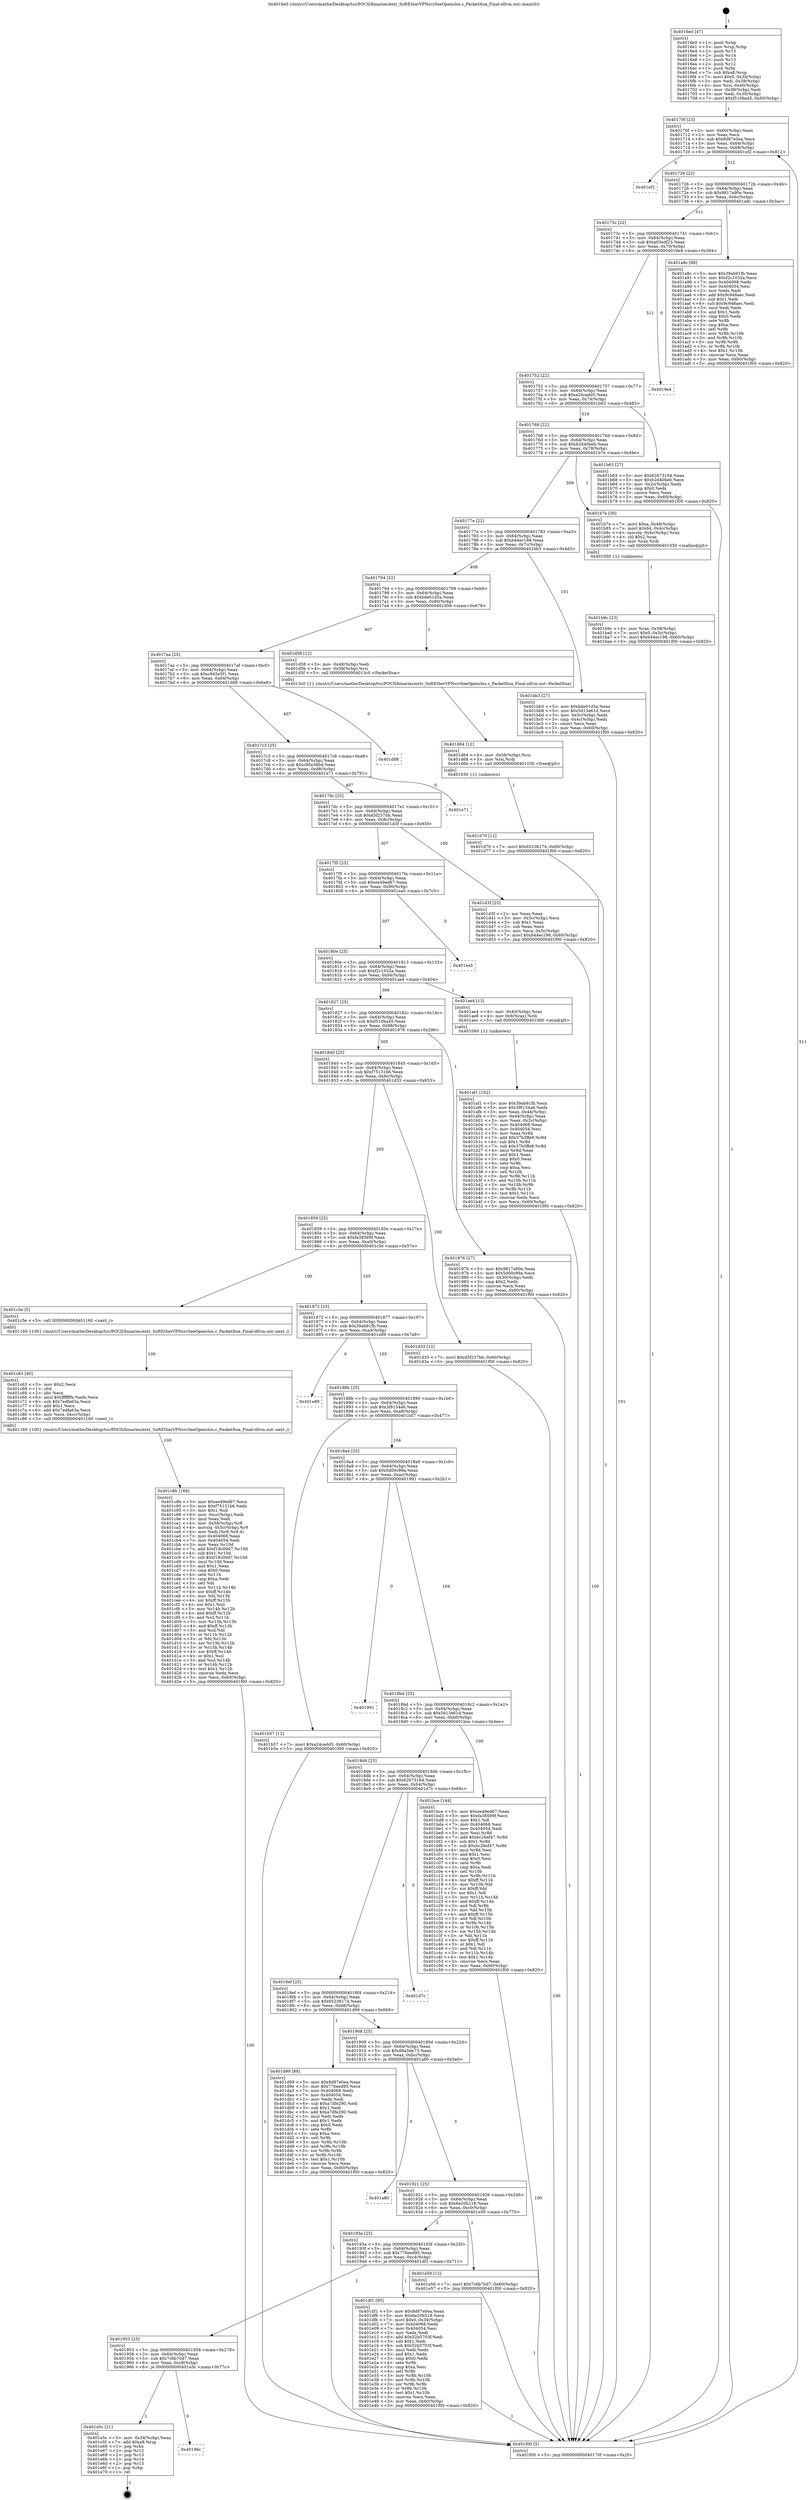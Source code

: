 digraph "0x4016e0" {
  label = "0x4016e0 (/mnt/c/Users/mathe/Desktop/tcc/POCII/binaries/extr_SoftEtherVPNsrcSeeOpenclos.c_PacketItoa_Final-ollvm.out::main(0))"
  labelloc = "t"
  node[shape=record]

  Entry [label="",width=0.3,height=0.3,shape=circle,fillcolor=black,style=filled]
  "0x40170f" [label="{
     0x40170f [23]\l
     | [instrs]\l
     &nbsp;&nbsp;0x40170f \<+3\>: mov -0x60(%rbp),%eax\l
     &nbsp;&nbsp;0x401712 \<+2\>: mov %eax,%ecx\l
     &nbsp;&nbsp;0x401714 \<+6\>: sub $0x8d87e0ea,%ecx\l
     &nbsp;&nbsp;0x40171a \<+3\>: mov %eax,-0x64(%rbp)\l
     &nbsp;&nbsp;0x40171d \<+3\>: mov %ecx,-0x68(%rbp)\l
     &nbsp;&nbsp;0x401720 \<+6\>: je 0000000000401ef2 \<main+0x812\>\l
  }"]
  "0x401ef2" [label="{
     0x401ef2\l
  }", style=dashed]
  "0x401726" [label="{
     0x401726 [22]\l
     | [instrs]\l
     &nbsp;&nbsp;0x401726 \<+5\>: jmp 000000000040172b \<main+0x4b\>\l
     &nbsp;&nbsp;0x40172b \<+3\>: mov -0x64(%rbp),%eax\l
     &nbsp;&nbsp;0x40172e \<+5\>: sub $0x9817a90e,%eax\l
     &nbsp;&nbsp;0x401733 \<+3\>: mov %eax,-0x6c(%rbp)\l
     &nbsp;&nbsp;0x401736 \<+6\>: je 0000000000401a8c \<main+0x3ac\>\l
  }"]
  Exit [label="",width=0.3,height=0.3,shape=circle,fillcolor=black,style=filled,peripheries=2]
  "0x401a8c" [label="{
     0x401a8c [88]\l
     | [instrs]\l
     &nbsp;&nbsp;0x401a8c \<+5\>: mov $0x39ab91fb,%eax\l
     &nbsp;&nbsp;0x401a91 \<+5\>: mov $0xf2c1032a,%ecx\l
     &nbsp;&nbsp;0x401a96 \<+7\>: mov 0x404068,%edx\l
     &nbsp;&nbsp;0x401a9d \<+7\>: mov 0x404054,%esi\l
     &nbsp;&nbsp;0x401aa4 \<+2\>: mov %edx,%edi\l
     &nbsp;&nbsp;0x401aa6 \<+6\>: add $0x9c948aec,%edi\l
     &nbsp;&nbsp;0x401aac \<+3\>: sub $0x1,%edi\l
     &nbsp;&nbsp;0x401aaf \<+6\>: sub $0x9c948aec,%edi\l
     &nbsp;&nbsp;0x401ab5 \<+3\>: imul %edi,%edx\l
     &nbsp;&nbsp;0x401ab8 \<+3\>: and $0x1,%edx\l
     &nbsp;&nbsp;0x401abb \<+3\>: cmp $0x0,%edx\l
     &nbsp;&nbsp;0x401abe \<+4\>: sete %r8b\l
     &nbsp;&nbsp;0x401ac2 \<+3\>: cmp $0xa,%esi\l
     &nbsp;&nbsp;0x401ac5 \<+4\>: setl %r9b\l
     &nbsp;&nbsp;0x401ac9 \<+3\>: mov %r8b,%r10b\l
     &nbsp;&nbsp;0x401acc \<+3\>: and %r9b,%r10b\l
     &nbsp;&nbsp;0x401acf \<+3\>: xor %r9b,%r8b\l
     &nbsp;&nbsp;0x401ad2 \<+3\>: or %r8b,%r10b\l
     &nbsp;&nbsp;0x401ad5 \<+4\>: test $0x1,%r10b\l
     &nbsp;&nbsp;0x401ad9 \<+3\>: cmovne %ecx,%eax\l
     &nbsp;&nbsp;0x401adc \<+3\>: mov %eax,-0x60(%rbp)\l
     &nbsp;&nbsp;0x401adf \<+5\>: jmp 0000000000401f00 \<main+0x820\>\l
  }"]
  "0x40173c" [label="{
     0x40173c [22]\l
     | [instrs]\l
     &nbsp;&nbsp;0x40173c \<+5\>: jmp 0000000000401741 \<main+0x61\>\l
     &nbsp;&nbsp;0x401741 \<+3\>: mov -0x64(%rbp),%eax\l
     &nbsp;&nbsp;0x401744 \<+5\>: sub $0xa03edf23,%eax\l
     &nbsp;&nbsp;0x401749 \<+3\>: mov %eax,-0x70(%rbp)\l
     &nbsp;&nbsp;0x40174c \<+6\>: je 00000000004019e4 \<main+0x304\>\l
  }"]
  "0x40196c" [label="{
     0x40196c\l
  }", style=dashed]
  "0x4019e4" [label="{
     0x4019e4\l
  }", style=dashed]
  "0x401752" [label="{
     0x401752 [22]\l
     | [instrs]\l
     &nbsp;&nbsp;0x401752 \<+5\>: jmp 0000000000401757 \<main+0x77\>\l
     &nbsp;&nbsp;0x401757 \<+3\>: mov -0x64(%rbp),%eax\l
     &nbsp;&nbsp;0x40175a \<+5\>: sub $0xa24cedd5,%eax\l
     &nbsp;&nbsp;0x40175f \<+3\>: mov %eax,-0x74(%rbp)\l
     &nbsp;&nbsp;0x401762 \<+6\>: je 0000000000401b63 \<main+0x483\>\l
  }"]
  "0x401e5c" [label="{
     0x401e5c [21]\l
     | [instrs]\l
     &nbsp;&nbsp;0x401e5c \<+3\>: mov -0x34(%rbp),%eax\l
     &nbsp;&nbsp;0x401e5f \<+7\>: add $0xa8,%rsp\l
     &nbsp;&nbsp;0x401e66 \<+1\>: pop %rbx\l
     &nbsp;&nbsp;0x401e67 \<+2\>: pop %r12\l
     &nbsp;&nbsp;0x401e69 \<+2\>: pop %r13\l
     &nbsp;&nbsp;0x401e6b \<+2\>: pop %r14\l
     &nbsp;&nbsp;0x401e6d \<+2\>: pop %r15\l
     &nbsp;&nbsp;0x401e6f \<+1\>: pop %rbp\l
     &nbsp;&nbsp;0x401e70 \<+1\>: ret\l
  }"]
  "0x401b63" [label="{
     0x401b63 [27]\l
     | [instrs]\l
     &nbsp;&nbsp;0x401b63 \<+5\>: mov $0x62673164,%eax\l
     &nbsp;&nbsp;0x401b68 \<+5\>: mov $0xb2d40beb,%ecx\l
     &nbsp;&nbsp;0x401b6d \<+3\>: mov -0x2c(%rbp),%edx\l
     &nbsp;&nbsp;0x401b70 \<+3\>: cmp $0x0,%edx\l
     &nbsp;&nbsp;0x401b73 \<+3\>: cmove %ecx,%eax\l
     &nbsp;&nbsp;0x401b76 \<+3\>: mov %eax,-0x60(%rbp)\l
     &nbsp;&nbsp;0x401b79 \<+5\>: jmp 0000000000401f00 \<main+0x820\>\l
  }"]
  "0x401768" [label="{
     0x401768 [22]\l
     | [instrs]\l
     &nbsp;&nbsp;0x401768 \<+5\>: jmp 000000000040176d \<main+0x8d\>\l
     &nbsp;&nbsp;0x40176d \<+3\>: mov -0x64(%rbp),%eax\l
     &nbsp;&nbsp;0x401770 \<+5\>: sub $0xb2d40beb,%eax\l
     &nbsp;&nbsp;0x401775 \<+3\>: mov %eax,-0x78(%rbp)\l
     &nbsp;&nbsp;0x401778 \<+6\>: je 0000000000401b7e \<main+0x49e\>\l
  }"]
  "0x401953" [label="{
     0x401953 [25]\l
     | [instrs]\l
     &nbsp;&nbsp;0x401953 \<+5\>: jmp 0000000000401958 \<main+0x278\>\l
     &nbsp;&nbsp;0x401958 \<+3\>: mov -0x64(%rbp),%eax\l
     &nbsp;&nbsp;0x40195b \<+5\>: sub $0x7c6b70d7,%eax\l
     &nbsp;&nbsp;0x401960 \<+6\>: mov %eax,-0xc8(%rbp)\l
     &nbsp;&nbsp;0x401966 \<+6\>: je 0000000000401e5c \<main+0x77c\>\l
  }"]
  "0x401b7e" [label="{
     0x401b7e [30]\l
     | [instrs]\l
     &nbsp;&nbsp;0x401b7e \<+7\>: movl $0xa,-0x48(%rbp)\l
     &nbsp;&nbsp;0x401b85 \<+7\>: movl $0x64,-0x4c(%rbp)\l
     &nbsp;&nbsp;0x401b8c \<+4\>: movslq -0x4c(%rbp),%rax\l
     &nbsp;&nbsp;0x401b90 \<+4\>: shl $0x2,%rax\l
     &nbsp;&nbsp;0x401b94 \<+3\>: mov %rax,%rdi\l
     &nbsp;&nbsp;0x401b97 \<+5\>: call 0000000000401050 \<malloc@plt\>\l
     | [calls]\l
     &nbsp;&nbsp;0x401050 \{1\} (unknown)\l
  }"]
  "0x40177e" [label="{
     0x40177e [22]\l
     | [instrs]\l
     &nbsp;&nbsp;0x40177e \<+5\>: jmp 0000000000401783 \<main+0xa3\>\l
     &nbsp;&nbsp;0x401783 \<+3\>: mov -0x64(%rbp),%eax\l
     &nbsp;&nbsp;0x401786 \<+5\>: sub $0xb44ec198,%eax\l
     &nbsp;&nbsp;0x40178b \<+3\>: mov %eax,-0x7c(%rbp)\l
     &nbsp;&nbsp;0x40178e \<+6\>: je 0000000000401bb3 \<main+0x4d3\>\l
  }"]
  "0x401df1" [label="{
     0x401df1 [95]\l
     | [instrs]\l
     &nbsp;&nbsp;0x401df1 \<+5\>: mov $0x8d87e0ea,%eax\l
     &nbsp;&nbsp;0x401df6 \<+5\>: mov $0x6e20b218,%ecx\l
     &nbsp;&nbsp;0x401dfb \<+7\>: movl $0x0,-0x34(%rbp)\l
     &nbsp;&nbsp;0x401e02 \<+7\>: mov 0x404068,%edx\l
     &nbsp;&nbsp;0x401e09 \<+7\>: mov 0x404054,%esi\l
     &nbsp;&nbsp;0x401e10 \<+2\>: mov %edx,%edi\l
     &nbsp;&nbsp;0x401e12 \<+6\>: add $0x52b5703f,%edi\l
     &nbsp;&nbsp;0x401e18 \<+3\>: sub $0x1,%edi\l
     &nbsp;&nbsp;0x401e1b \<+6\>: sub $0x52b5703f,%edi\l
     &nbsp;&nbsp;0x401e21 \<+3\>: imul %edi,%edx\l
     &nbsp;&nbsp;0x401e24 \<+3\>: and $0x1,%edx\l
     &nbsp;&nbsp;0x401e27 \<+3\>: cmp $0x0,%edx\l
     &nbsp;&nbsp;0x401e2a \<+4\>: sete %r8b\l
     &nbsp;&nbsp;0x401e2e \<+3\>: cmp $0xa,%esi\l
     &nbsp;&nbsp;0x401e31 \<+4\>: setl %r9b\l
     &nbsp;&nbsp;0x401e35 \<+3\>: mov %r8b,%r10b\l
     &nbsp;&nbsp;0x401e38 \<+3\>: and %r9b,%r10b\l
     &nbsp;&nbsp;0x401e3b \<+3\>: xor %r9b,%r8b\l
     &nbsp;&nbsp;0x401e3e \<+3\>: or %r8b,%r10b\l
     &nbsp;&nbsp;0x401e41 \<+4\>: test $0x1,%r10b\l
     &nbsp;&nbsp;0x401e45 \<+3\>: cmovne %ecx,%eax\l
     &nbsp;&nbsp;0x401e48 \<+3\>: mov %eax,-0x60(%rbp)\l
     &nbsp;&nbsp;0x401e4b \<+5\>: jmp 0000000000401f00 \<main+0x820\>\l
  }"]
  "0x401bb3" [label="{
     0x401bb3 [27]\l
     | [instrs]\l
     &nbsp;&nbsp;0x401bb3 \<+5\>: mov $0xbde01d5a,%eax\l
     &nbsp;&nbsp;0x401bb8 \<+5\>: mov $0x5d13e61d,%ecx\l
     &nbsp;&nbsp;0x401bbd \<+3\>: mov -0x5c(%rbp),%edx\l
     &nbsp;&nbsp;0x401bc0 \<+3\>: cmp -0x4c(%rbp),%edx\l
     &nbsp;&nbsp;0x401bc3 \<+3\>: cmovl %ecx,%eax\l
     &nbsp;&nbsp;0x401bc6 \<+3\>: mov %eax,-0x60(%rbp)\l
     &nbsp;&nbsp;0x401bc9 \<+5\>: jmp 0000000000401f00 \<main+0x820\>\l
  }"]
  "0x401794" [label="{
     0x401794 [22]\l
     | [instrs]\l
     &nbsp;&nbsp;0x401794 \<+5\>: jmp 0000000000401799 \<main+0xb9\>\l
     &nbsp;&nbsp;0x401799 \<+3\>: mov -0x64(%rbp),%eax\l
     &nbsp;&nbsp;0x40179c \<+5\>: sub $0xbde01d5a,%eax\l
     &nbsp;&nbsp;0x4017a1 \<+3\>: mov %eax,-0x80(%rbp)\l
     &nbsp;&nbsp;0x4017a4 \<+6\>: je 0000000000401d58 \<main+0x678\>\l
  }"]
  "0x40193a" [label="{
     0x40193a [25]\l
     | [instrs]\l
     &nbsp;&nbsp;0x40193a \<+5\>: jmp 000000000040193f \<main+0x25f\>\l
     &nbsp;&nbsp;0x40193f \<+3\>: mov -0x64(%rbp),%eax\l
     &nbsp;&nbsp;0x401942 \<+5\>: sub $0x776eed95,%eax\l
     &nbsp;&nbsp;0x401947 \<+6\>: mov %eax,-0xc4(%rbp)\l
     &nbsp;&nbsp;0x40194d \<+6\>: je 0000000000401df1 \<main+0x711\>\l
  }"]
  "0x401d58" [label="{
     0x401d58 [12]\l
     | [instrs]\l
     &nbsp;&nbsp;0x401d58 \<+3\>: mov -0x48(%rbp),%edi\l
     &nbsp;&nbsp;0x401d5b \<+4\>: mov -0x58(%rbp),%rsi\l
     &nbsp;&nbsp;0x401d5f \<+5\>: call 00000000004013c0 \<PacketItoa\>\l
     | [calls]\l
     &nbsp;&nbsp;0x4013c0 \{1\} (/mnt/c/Users/mathe/Desktop/tcc/POCII/binaries/extr_SoftEtherVPNsrcSeeOpenclos.c_PacketItoa_Final-ollvm.out::PacketItoa)\l
  }"]
  "0x4017aa" [label="{
     0x4017aa [25]\l
     | [instrs]\l
     &nbsp;&nbsp;0x4017aa \<+5\>: jmp 00000000004017af \<main+0xcf\>\l
     &nbsp;&nbsp;0x4017af \<+3\>: mov -0x64(%rbp),%eax\l
     &nbsp;&nbsp;0x4017b2 \<+5\>: sub $0xc945e5f1,%eax\l
     &nbsp;&nbsp;0x4017b7 \<+6\>: mov %eax,-0x84(%rbp)\l
     &nbsp;&nbsp;0x4017bd \<+6\>: je 0000000000401d88 \<main+0x6a8\>\l
  }"]
  "0x401e50" [label="{
     0x401e50 [12]\l
     | [instrs]\l
     &nbsp;&nbsp;0x401e50 \<+7\>: movl $0x7c6b70d7,-0x60(%rbp)\l
     &nbsp;&nbsp;0x401e57 \<+5\>: jmp 0000000000401f00 \<main+0x820\>\l
  }"]
  "0x401d88" [label="{
     0x401d88\l
  }", style=dashed]
  "0x4017c3" [label="{
     0x4017c3 [25]\l
     | [instrs]\l
     &nbsp;&nbsp;0x4017c3 \<+5\>: jmp 00000000004017c8 \<main+0xe8\>\l
     &nbsp;&nbsp;0x4017c8 \<+3\>: mov -0x64(%rbp),%eax\l
     &nbsp;&nbsp;0x4017cb \<+5\>: sub $0xc95a38b4,%eax\l
     &nbsp;&nbsp;0x4017d0 \<+6\>: mov %eax,-0x88(%rbp)\l
     &nbsp;&nbsp;0x4017d6 \<+6\>: je 0000000000401e71 \<main+0x791\>\l
  }"]
  "0x401921" [label="{
     0x401921 [25]\l
     | [instrs]\l
     &nbsp;&nbsp;0x401921 \<+5\>: jmp 0000000000401926 \<main+0x246\>\l
     &nbsp;&nbsp;0x401926 \<+3\>: mov -0x64(%rbp),%eax\l
     &nbsp;&nbsp;0x401929 \<+5\>: sub $0x6e20b218,%eax\l
     &nbsp;&nbsp;0x40192e \<+6\>: mov %eax,-0xc0(%rbp)\l
     &nbsp;&nbsp;0x401934 \<+6\>: je 0000000000401e50 \<main+0x770\>\l
  }"]
  "0x401e71" [label="{
     0x401e71\l
  }", style=dashed]
  "0x4017dc" [label="{
     0x4017dc [25]\l
     | [instrs]\l
     &nbsp;&nbsp;0x4017dc \<+5\>: jmp 00000000004017e1 \<main+0x101\>\l
     &nbsp;&nbsp;0x4017e1 \<+3\>: mov -0x64(%rbp),%eax\l
     &nbsp;&nbsp;0x4017e4 \<+5\>: sub $0xd5f237bb,%eax\l
     &nbsp;&nbsp;0x4017e9 \<+6\>: mov %eax,-0x8c(%rbp)\l
     &nbsp;&nbsp;0x4017ef \<+6\>: je 0000000000401d3f \<main+0x65f\>\l
  }"]
  "0x401a80" [label="{
     0x401a80\l
  }", style=dashed]
  "0x401d3f" [label="{
     0x401d3f [25]\l
     | [instrs]\l
     &nbsp;&nbsp;0x401d3f \<+2\>: xor %eax,%eax\l
     &nbsp;&nbsp;0x401d41 \<+3\>: mov -0x5c(%rbp),%ecx\l
     &nbsp;&nbsp;0x401d44 \<+3\>: sub $0x1,%eax\l
     &nbsp;&nbsp;0x401d47 \<+2\>: sub %eax,%ecx\l
     &nbsp;&nbsp;0x401d49 \<+3\>: mov %ecx,-0x5c(%rbp)\l
     &nbsp;&nbsp;0x401d4c \<+7\>: movl $0xb44ec198,-0x60(%rbp)\l
     &nbsp;&nbsp;0x401d53 \<+5\>: jmp 0000000000401f00 \<main+0x820\>\l
  }"]
  "0x4017f5" [label="{
     0x4017f5 [25]\l
     | [instrs]\l
     &nbsp;&nbsp;0x4017f5 \<+5\>: jmp 00000000004017fa \<main+0x11a\>\l
     &nbsp;&nbsp;0x4017fa \<+3\>: mov -0x64(%rbp),%eax\l
     &nbsp;&nbsp;0x4017fd \<+5\>: sub $0xee49ed67,%eax\l
     &nbsp;&nbsp;0x401802 \<+6\>: mov %eax,-0x90(%rbp)\l
     &nbsp;&nbsp;0x401808 \<+6\>: je 0000000000401ea5 \<main+0x7c5\>\l
  }"]
  "0x401908" [label="{
     0x401908 [25]\l
     | [instrs]\l
     &nbsp;&nbsp;0x401908 \<+5\>: jmp 000000000040190d \<main+0x22d\>\l
     &nbsp;&nbsp;0x40190d \<+3\>: mov -0x64(%rbp),%eax\l
     &nbsp;&nbsp;0x401910 \<+5\>: sub $0x68a5de73,%eax\l
     &nbsp;&nbsp;0x401915 \<+6\>: mov %eax,-0xbc(%rbp)\l
     &nbsp;&nbsp;0x40191b \<+6\>: je 0000000000401a80 \<main+0x3a0\>\l
  }"]
  "0x401ea5" [label="{
     0x401ea5\l
  }", style=dashed]
  "0x40180e" [label="{
     0x40180e [25]\l
     | [instrs]\l
     &nbsp;&nbsp;0x40180e \<+5\>: jmp 0000000000401813 \<main+0x133\>\l
     &nbsp;&nbsp;0x401813 \<+3\>: mov -0x64(%rbp),%eax\l
     &nbsp;&nbsp;0x401816 \<+5\>: sub $0xf2c1032a,%eax\l
     &nbsp;&nbsp;0x40181b \<+6\>: mov %eax,-0x94(%rbp)\l
     &nbsp;&nbsp;0x401821 \<+6\>: je 0000000000401ae4 \<main+0x404\>\l
  }"]
  "0x401d99" [label="{
     0x401d99 [88]\l
     | [instrs]\l
     &nbsp;&nbsp;0x401d99 \<+5\>: mov $0x8d87e0ea,%eax\l
     &nbsp;&nbsp;0x401d9e \<+5\>: mov $0x776eed95,%ecx\l
     &nbsp;&nbsp;0x401da3 \<+7\>: mov 0x404068,%edx\l
     &nbsp;&nbsp;0x401daa \<+7\>: mov 0x404054,%esi\l
     &nbsp;&nbsp;0x401db1 \<+2\>: mov %edx,%edi\l
     &nbsp;&nbsp;0x401db3 \<+6\>: sub $0xa7dfe290,%edi\l
     &nbsp;&nbsp;0x401db9 \<+3\>: sub $0x1,%edi\l
     &nbsp;&nbsp;0x401dbc \<+6\>: add $0xa7dfe290,%edi\l
     &nbsp;&nbsp;0x401dc2 \<+3\>: imul %edi,%edx\l
     &nbsp;&nbsp;0x401dc5 \<+3\>: and $0x1,%edx\l
     &nbsp;&nbsp;0x401dc8 \<+3\>: cmp $0x0,%edx\l
     &nbsp;&nbsp;0x401dcb \<+4\>: sete %r8b\l
     &nbsp;&nbsp;0x401dcf \<+3\>: cmp $0xa,%esi\l
     &nbsp;&nbsp;0x401dd2 \<+4\>: setl %r9b\l
     &nbsp;&nbsp;0x401dd6 \<+3\>: mov %r8b,%r10b\l
     &nbsp;&nbsp;0x401dd9 \<+3\>: and %r9b,%r10b\l
     &nbsp;&nbsp;0x401ddc \<+3\>: xor %r9b,%r8b\l
     &nbsp;&nbsp;0x401ddf \<+3\>: or %r8b,%r10b\l
     &nbsp;&nbsp;0x401de2 \<+4\>: test $0x1,%r10b\l
     &nbsp;&nbsp;0x401de6 \<+3\>: cmovne %ecx,%eax\l
     &nbsp;&nbsp;0x401de9 \<+3\>: mov %eax,-0x60(%rbp)\l
     &nbsp;&nbsp;0x401dec \<+5\>: jmp 0000000000401f00 \<main+0x820\>\l
  }"]
  "0x401ae4" [label="{
     0x401ae4 [13]\l
     | [instrs]\l
     &nbsp;&nbsp;0x401ae4 \<+4\>: mov -0x40(%rbp),%rax\l
     &nbsp;&nbsp;0x401ae8 \<+4\>: mov 0x8(%rax),%rdi\l
     &nbsp;&nbsp;0x401aec \<+5\>: call 0000000000401060 \<atoi@plt\>\l
     | [calls]\l
     &nbsp;&nbsp;0x401060 \{1\} (unknown)\l
  }"]
  "0x401827" [label="{
     0x401827 [25]\l
     | [instrs]\l
     &nbsp;&nbsp;0x401827 \<+5\>: jmp 000000000040182c \<main+0x14c\>\l
     &nbsp;&nbsp;0x40182c \<+3\>: mov -0x64(%rbp),%eax\l
     &nbsp;&nbsp;0x40182f \<+5\>: sub $0xf510ba45,%eax\l
     &nbsp;&nbsp;0x401834 \<+6\>: mov %eax,-0x98(%rbp)\l
     &nbsp;&nbsp;0x40183a \<+6\>: je 0000000000401976 \<main+0x296\>\l
  }"]
  "0x4018ef" [label="{
     0x4018ef [25]\l
     | [instrs]\l
     &nbsp;&nbsp;0x4018ef \<+5\>: jmp 00000000004018f4 \<main+0x214\>\l
     &nbsp;&nbsp;0x4018f4 \<+3\>: mov -0x64(%rbp),%eax\l
     &nbsp;&nbsp;0x4018f7 \<+5\>: sub $0x65236174,%eax\l
     &nbsp;&nbsp;0x4018fc \<+6\>: mov %eax,-0xb8(%rbp)\l
     &nbsp;&nbsp;0x401902 \<+6\>: je 0000000000401d99 \<main+0x6b9\>\l
  }"]
  "0x401976" [label="{
     0x401976 [27]\l
     | [instrs]\l
     &nbsp;&nbsp;0x401976 \<+5\>: mov $0x9817a90e,%eax\l
     &nbsp;&nbsp;0x40197b \<+5\>: mov $0x5d00c99a,%ecx\l
     &nbsp;&nbsp;0x401980 \<+3\>: mov -0x30(%rbp),%edx\l
     &nbsp;&nbsp;0x401983 \<+3\>: cmp $0x2,%edx\l
     &nbsp;&nbsp;0x401986 \<+3\>: cmovne %ecx,%eax\l
     &nbsp;&nbsp;0x401989 \<+3\>: mov %eax,-0x60(%rbp)\l
     &nbsp;&nbsp;0x40198c \<+5\>: jmp 0000000000401f00 \<main+0x820\>\l
  }"]
  "0x401840" [label="{
     0x401840 [25]\l
     | [instrs]\l
     &nbsp;&nbsp;0x401840 \<+5\>: jmp 0000000000401845 \<main+0x165\>\l
     &nbsp;&nbsp;0x401845 \<+3\>: mov -0x64(%rbp),%eax\l
     &nbsp;&nbsp;0x401848 \<+5\>: sub $0xf75131b6,%eax\l
     &nbsp;&nbsp;0x40184d \<+6\>: mov %eax,-0x9c(%rbp)\l
     &nbsp;&nbsp;0x401853 \<+6\>: je 0000000000401d33 \<main+0x653\>\l
  }"]
  "0x401f00" [label="{
     0x401f00 [5]\l
     | [instrs]\l
     &nbsp;&nbsp;0x401f00 \<+5\>: jmp 000000000040170f \<main+0x2f\>\l
  }"]
  "0x4016e0" [label="{
     0x4016e0 [47]\l
     | [instrs]\l
     &nbsp;&nbsp;0x4016e0 \<+1\>: push %rbp\l
     &nbsp;&nbsp;0x4016e1 \<+3\>: mov %rsp,%rbp\l
     &nbsp;&nbsp;0x4016e4 \<+2\>: push %r15\l
     &nbsp;&nbsp;0x4016e6 \<+2\>: push %r14\l
     &nbsp;&nbsp;0x4016e8 \<+2\>: push %r13\l
     &nbsp;&nbsp;0x4016ea \<+2\>: push %r12\l
     &nbsp;&nbsp;0x4016ec \<+1\>: push %rbx\l
     &nbsp;&nbsp;0x4016ed \<+7\>: sub $0xa8,%rsp\l
     &nbsp;&nbsp;0x4016f4 \<+7\>: movl $0x0,-0x34(%rbp)\l
     &nbsp;&nbsp;0x4016fb \<+3\>: mov %edi,-0x38(%rbp)\l
     &nbsp;&nbsp;0x4016fe \<+4\>: mov %rsi,-0x40(%rbp)\l
     &nbsp;&nbsp;0x401702 \<+3\>: mov -0x38(%rbp),%edi\l
     &nbsp;&nbsp;0x401705 \<+3\>: mov %edi,-0x30(%rbp)\l
     &nbsp;&nbsp;0x401708 \<+7\>: movl $0xf510ba45,-0x60(%rbp)\l
  }"]
  "0x401af1" [label="{
     0x401af1 [102]\l
     | [instrs]\l
     &nbsp;&nbsp;0x401af1 \<+5\>: mov $0x39ab91fb,%ecx\l
     &nbsp;&nbsp;0x401af6 \<+5\>: mov $0x3f8154a6,%edx\l
     &nbsp;&nbsp;0x401afb \<+3\>: mov %eax,-0x44(%rbp)\l
     &nbsp;&nbsp;0x401afe \<+3\>: mov -0x44(%rbp),%eax\l
     &nbsp;&nbsp;0x401b01 \<+3\>: mov %eax,-0x2c(%rbp)\l
     &nbsp;&nbsp;0x401b04 \<+7\>: mov 0x404068,%eax\l
     &nbsp;&nbsp;0x401b0b \<+7\>: mov 0x404054,%esi\l
     &nbsp;&nbsp;0x401b12 \<+3\>: mov %eax,%r8d\l
     &nbsp;&nbsp;0x401b15 \<+7\>: add $0x37b3ffe8,%r8d\l
     &nbsp;&nbsp;0x401b1c \<+4\>: sub $0x1,%r8d\l
     &nbsp;&nbsp;0x401b20 \<+7\>: sub $0x37b3ffe8,%r8d\l
     &nbsp;&nbsp;0x401b27 \<+4\>: imul %r8d,%eax\l
     &nbsp;&nbsp;0x401b2b \<+3\>: and $0x1,%eax\l
     &nbsp;&nbsp;0x401b2e \<+3\>: cmp $0x0,%eax\l
     &nbsp;&nbsp;0x401b31 \<+4\>: sete %r9b\l
     &nbsp;&nbsp;0x401b35 \<+3\>: cmp $0xa,%esi\l
     &nbsp;&nbsp;0x401b38 \<+4\>: setl %r10b\l
     &nbsp;&nbsp;0x401b3c \<+3\>: mov %r9b,%r11b\l
     &nbsp;&nbsp;0x401b3f \<+3\>: and %r10b,%r11b\l
     &nbsp;&nbsp;0x401b42 \<+3\>: xor %r10b,%r9b\l
     &nbsp;&nbsp;0x401b45 \<+3\>: or %r9b,%r11b\l
     &nbsp;&nbsp;0x401b48 \<+4\>: test $0x1,%r11b\l
     &nbsp;&nbsp;0x401b4c \<+3\>: cmovne %edx,%ecx\l
     &nbsp;&nbsp;0x401b4f \<+3\>: mov %ecx,-0x60(%rbp)\l
     &nbsp;&nbsp;0x401b52 \<+5\>: jmp 0000000000401f00 \<main+0x820\>\l
  }"]
  "0x401d7c" [label="{
     0x401d7c\l
  }", style=dashed]
  "0x401d33" [label="{
     0x401d33 [12]\l
     | [instrs]\l
     &nbsp;&nbsp;0x401d33 \<+7\>: movl $0xd5f237bb,-0x60(%rbp)\l
     &nbsp;&nbsp;0x401d3a \<+5\>: jmp 0000000000401f00 \<main+0x820\>\l
  }"]
  "0x401859" [label="{
     0x401859 [25]\l
     | [instrs]\l
     &nbsp;&nbsp;0x401859 \<+5\>: jmp 000000000040185e \<main+0x17e\>\l
     &nbsp;&nbsp;0x40185e \<+3\>: mov -0x64(%rbp),%eax\l
     &nbsp;&nbsp;0x401861 \<+5\>: sub $0xfa38589f,%eax\l
     &nbsp;&nbsp;0x401866 \<+6\>: mov %eax,-0xa0(%rbp)\l
     &nbsp;&nbsp;0x40186c \<+6\>: je 0000000000401c5e \<main+0x57e\>\l
  }"]
  "0x401d70" [label="{
     0x401d70 [12]\l
     | [instrs]\l
     &nbsp;&nbsp;0x401d70 \<+7\>: movl $0x65236174,-0x60(%rbp)\l
     &nbsp;&nbsp;0x401d77 \<+5\>: jmp 0000000000401f00 \<main+0x820\>\l
  }"]
  "0x401c5e" [label="{
     0x401c5e [5]\l
     | [instrs]\l
     &nbsp;&nbsp;0x401c5e \<+5\>: call 0000000000401160 \<next_i\>\l
     | [calls]\l
     &nbsp;&nbsp;0x401160 \{100\} (/mnt/c/Users/mathe/Desktop/tcc/POCII/binaries/extr_SoftEtherVPNsrcSeeOpenclos.c_PacketItoa_Final-ollvm.out::next_i)\l
  }"]
  "0x401872" [label="{
     0x401872 [25]\l
     | [instrs]\l
     &nbsp;&nbsp;0x401872 \<+5\>: jmp 0000000000401877 \<main+0x197\>\l
     &nbsp;&nbsp;0x401877 \<+3\>: mov -0x64(%rbp),%eax\l
     &nbsp;&nbsp;0x40187a \<+5\>: sub $0x39ab91fb,%eax\l
     &nbsp;&nbsp;0x40187f \<+6\>: mov %eax,-0xa4(%rbp)\l
     &nbsp;&nbsp;0x401885 \<+6\>: je 0000000000401e89 \<main+0x7a9\>\l
  }"]
  "0x401d64" [label="{
     0x401d64 [12]\l
     | [instrs]\l
     &nbsp;&nbsp;0x401d64 \<+4\>: mov -0x58(%rbp),%rsi\l
     &nbsp;&nbsp;0x401d68 \<+3\>: mov %rsi,%rdi\l
     &nbsp;&nbsp;0x401d6b \<+5\>: call 0000000000401030 \<free@plt\>\l
     | [calls]\l
     &nbsp;&nbsp;0x401030 \{1\} (unknown)\l
  }"]
  "0x401e89" [label="{
     0x401e89\l
  }", style=dashed]
  "0x40188b" [label="{
     0x40188b [25]\l
     | [instrs]\l
     &nbsp;&nbsp;0x40188b \<+5\>: jmp 0000000000401890 \<main+0x1b0\>\l
     &nbsp;&nbsp;0x401890 \<+3\>: mov -0x64(%rbp),%eax\l
     &nbsp;&nbsp;0x401893 \<+5\>: sub $0x3f8154a6,%eax\l
     &nbsp;&nbsp;0x401898 \<+6\>: mov %eax,-0xa8(%rbp)\l
     &nbsp;&nbsp;0x40189e \<+6\>: je 0000000000401b57 \<main+0x477\>\l
  }"]
  "0x401c8b" [label="{
     0x401c8b [168]\l
     | [instrs]\l
     &nbsp;&nbsp;0x401c8b \<+5\>: mov $0xee49ed67,%ecx\l
     &nbsp;&nbsp;0x401c90 \<+5\>: mov $0xf75131b6,%edx\l
     &nbsp;&nbsp;0x401c95 \<+3\>: mov $0x1,%sil\l
     &nbsp;&nbsp;0x401c98 \<+6\>: mov -0xcc(%rbp),%edi\l
     &nbsp;&nbsp;0x401c9e \<+3\>: imul %eax,%edi\l
     &nbsp;&nbsp;0x401ca1 \<+4\>: mov -0x58(%rbp),%r8\l
     &nbsp;&nbsp;0x401ca5 \<+4\>: movslq -0x5c(%rbp),%r9\l
     &nbsp;&nbsp;0x401ca9 \<+4\>: mov %edi,(%r8,%r9,4)\l
     &nbsp;&nbsp;0x401cad \<+7\>: mov 0x404068,%eax\l
     &nbsp;&nbsp;0x401cb4 \<+7\>: mov 0x404054,%edi\l
     &nbsp;&nbsp;0x401cbb \<+3\>: mov %eax,%r10d\l
     &nbsp;&nbsp;0x401cbe \<+7\>: add $0xf18c00d7,%r10d\l
     &nbsp;&nbsp;0x401cc5 \<+4\>: sub $0x1,%r10d\l
     &nbsp;&nbsp;0x401cc9 \<+7\>: sub $0xf18c00d7,%r10d\l
     &nbsp;&nbsp;0x401cd0 \<+4\>: imul %r10d,%eax\l
     &nbsp;&nbsp;0x401cd4 \<+3\>: and $0x1,%eax\l
     &nbsp;&nbsp;0x401cd7 \<+3\>: cmp $0x0,%eax\l
     &nbsp;&nbsp;0x401cda \<+4\>: sete %r11b\l
     &nbsp;&nbsp;0x401cde \<+3\>: cmp $0xa,%edi\l
     &nbsp;&nbsp;0x401ce1 \<+3\>: setl %bl\l
     &nbsp;&nbsp;0x401ce4 \<+3\>: mov %r11b,%r14b\l
     &nbsp;&nbsp;0x401ce7 \<+4\>: xor $0xff,%r14b\l
     &nbsp;&nbsp;0x401ceb \<+3\>: mov %bl,%r15b\l
     &nbsp;&nbsp;0x401cee \<+4\>: xor $0xff,%r15b\l
     &nbsp;&nbsp;0x401cf2 \<+4\>: xor $0x1,%sil\l
     &nbsp;&nbsp;0x401cf6 \<+3\>: mov %r14b,%r12b\l
     &nbsp;&nbsp;0x401cf9 \<+4\>: and $0xff,%r12b\l
     &nbsp;&nbsp;0x401cfd \<+3\>: and %sil,%r11b\l
     &nbsp;&nbsp;0x401d00 \<+3\>: mov %r15b,%r13b\l
     &nbsp;&nbsp;0x401d03 \<+4\>: and $0xff,%r13b\l
     &nbsp;&nbsp;0x401d07 \<+3\>: and %sil,%bl\l
     &nbsp;&nbsp;0x401d0a \<+3\>: or %r11b,%r12b\l
     &nbsp;&nbsp;0x401d0d \<+3\>: or %bl,%r13b\l
     &nbsp;&nbsp;0x401d10 \<+3\>: xor %r13b,%r12b\l
     &nbsp;&nbsp;0x401d13 \<+3\>: or %r15b,%r14b\l
     &nbsp;&nbsp;0x401d16 \<+4\>: xor $0xff,%r14b\l
     &nbsp;&nbsp;0x401d1a \<+4\>: or $0x1,%sil\l
     &nbsp;&nbsp;0x401d1e \<+3\>: and %sil,%r14b\l
     &nbsp;&nbsp;0x401d21 \<+3\>: or %r14b,%r12b\l
     &nbsp;&nbsp;0x401d24 \<+4\>: test $0x1,%r12b\l
     &nbsp;&nbsp;0x401d28 \<+3\>: cmovne %edx,%ecx\l
     &nbsp;&nbsp;0x401d2b \<+3\>: mov %ecx,-0x60(%rbp)\l
     &nbsp;&nbsp;0x401d2e \<+5\>: jmp 0000000000401f00 \<main+0x820\>\l
  }"]
  "0x401b57" [label="{
     0x401b57 [12]\l
     | [instrs]\l
     &nbsp;&nbsp;0x401b57 \<+7\>: movl $0xa24cedd5,-0x60(%rbp)\l
     &nbsp;&nbsp;0x401b5e \<+5\>: jmp 0000000000401f00 \<main+0x820\>\l
  }"]
  "0x4018a4" [label="{
     0x4018a4 [25]\l
     | [instrs]\l
     &nbsp;&nbsp;0x4018a4 \<+5\>: jmp 00000000004018a9 \<main+0x1c9\>\l
     &nbsp;&nbsp;0x4018a9 \<+3\>: mov -0x64(%rbp),%eax\l
     &nbsp;&nbsp;0x4018ac \<+5\>: sub $0x5d00c99a,%eax\l
     &nbsp;&nbsp;0x4018b1 \<+6\>: mov %eax,-0xac(%rbp)\l
     &nbsp;&nbsp;0x4018b7 \<+6\>: je 0000000000401991 \<main+0x2b1\>\l
  }"]
  "0x401b9c" [label="{
     0x401b9c [23]\l
     | [instrs]\l
     &nbsp;&nbsp;0x401b9c \<+4\>: mov %rax,-0x58(%rbp)\l
     &nbsp;&nbsp;0x401ba0 \<+7\>: movl $0x0,-0x5c(%rbp)\l
     &nbsp;&nbsp;0x401ba7 \<+7\>: movl $0xb44ec198,-0x60(%rbp)\l
     &nbsp;&nbsp;0x401bae \<+5\>: jmp 0000000000401f00 \<main+0x820\>\l
  }"]
  "0x401c63" [label="{
     0x401c63 [40]\l
     | [instrs]\l
     &nbsp;&nbsp;0x401c63 \<+5\>: mov $0x2,%ecx\l
     &nbsp;&nbsp;0x401c68 \<+1\>: cltd\l
     &nbsp;&nbsp;0x401c69 \<+2\>: idiv %ecx\l
     &nbsp;&nbsp;0x401c6b \<+6\>: imul $0xfffffffe,%edx,%ecx\l
     &nbsp;&nbsp;0x401c71 \<+6\>: sub $0x7edfa63a,%ecx\l
     &nbsp;&nbsp;0x401c77 \<+3\>: add $0x1,%ecx\l
     &nbsp;&nbsp;0x401c7a \<+6\>: add $0x7edfa63a,%ecx\l
     &nbsp;&nbsp;0x401c80 \<+6\>: mov %ecx,-0xcc(%rbp)\l
     &nbsp;&nbsp;0x401c86 \<+5\>: call 0000000000401160 \<next_i\>\l
     | [calls]\l
     &nbsp;&nbsp;0x401160 \{100\} (/mnt/c/Users/mathe/Desktop/tcc/POCII/binaries/extr_SoftEtherVPNsrcSeeOpenclos.c_PacketItoa_Final-ollvm.out::next_i)\l
  }"]
  "0x401991" [label="{
     0x401991\l
  }", style=dashed]
  "0x4018bd" [label="{
     0x4018bd [25]\l
     | [instrs]\l
     &nbsp;&nbsp;0x4018bd \<+5\>: jmp 00000000004018c2 \<main+0x1e2\>\l
     &nbsp;&nbsp;0x4018c2 \<+3\>: mov -0x64(%rbp),%eax\l
     &nbsp;&nbsp;0x4018c5 \<+5\>: sub $0x5d13e61d,%eax\l
     &nbsp;&nbsp;0x4018ca \<+6\>: mov %eax,-0xb0(%rbp)\l
     &nbsp;&nbsp;0x4018d0 \<+6\>: je 0000000000401bce \<main+0x4ee\>\l
  }"]
  "0x4018d6" [label="{
     0x4018d6 [25]\l
     | [instrs]\l
     &nbsp;&nbsp;0x4018d6 \<+5\>: jmp 00000000004018db \<main+0x1fb\>\l
     &nbsp;&nbsp;0x4018db \<+3\>: mov -0x64(%rbp),%eax\l
     &nbsp;&nbsp;0x4018de \<+5\>: sub $0x62673164,%eax\l
     &nbsp;&nbsp;0x4018e3 \<+6\>: mov %eax,-0xb4(%rbp)\l
     &nbsp;&nbsp;0x4018e9 \<+6\>: je 0000000000401d7c \<main+0x69c\>\l
  }"]
  "0x401bce" [label="{
     0x401bce [144]\l
     | [instrs]\l
     &nbsp;&nbsp;0x401bce \<+5\>: mov $0xee49ed67,%eax\l
     &nbsp;&nbsp;0x401bd3 \<+5\>: mov $0xfa38589f,%ecx\l
     &nbsp;&nbsp;0x401bd8 \<+2\>: mov $0x1,%dl\l
     &nbsp;&nbsp;0x401bda \<+7\>: mov 0x404068,%esi\l
     &nbsp;&nbsp;0x401be1 \<+7\>: mov 0x404054,%edi\l
     &nbsp;&nbsp;0x401be8 \<+3\>: mov %esi,%r8d\l
     &nbsp;&nbsp;0x401beb \<+7\>: add $0xbc26ef47,%r8d\l
     &nbsp;&nbsp;0x401bf2 \<+4\>: sub $0x1,%r8d\l
     &nbsp;&nbsp;0x401bf6 \<+7\>: sub $0xbc26ef47,%r8d\l
     &nbsp;&nbsp;0x401bfd \<+4\>: imul %r8d,%esi\l
     &nbsp;&nbsp;0x401c01 \<+3\>: and $0x1,%esi\l
     &nbsp;&nbsp;0x401c04 \<+3\>: cmp $0x0,%esi\l
     &nbsp;&nbsp;0x401c07 \<+4\>: sete %r9b\l
     &nbsp;&nbsp;0x401c0b \<+3\>: cmp $0xa,%edi\l
     &nbsp;&nbsp;0x401c0e \<+4\>: setl %r10b\l
     &nbsp;&nbsp;0x401c12 \<+3\>: mov %r9b,%r11b\l
     &nbsp;&nbsp;0x401c15 \<+4\>: xor $0xff,%r11b\l
     &nbsp;&nbsp;0x401c19 \<+3\>: mov %r10b,%bl\l
     &nbsp;&nbsp;0x401c1c \<+3\>: xor $0xff,%bl\l
     &nbsp;&nbsp;0x401c1f \<+3\>: xor $0x1,%dl\l
     &nbsp;&nbsp;0x401c22 \<+3\>: mov %r11b,%r14b\l
     &nbsp;&nbsp;0x401c25 \<+4\>: and $0xff,%r14b\l
     &nbsp;&nbsp;0x401c29 \<+3\>: and %dl,%r9b\l
     &nbsp;&nbsp;0x401c2c \<+3\>: mov %bl,%r15b\l
     &nbsp;&nbsp;0x401c2f \<+4\>: and $0xff,%r15b\l
     &nbsp;&nbsp;0x401c33 \<+3\>: and %dl,%r10b\l
     &nbsp;&nbsp;0x401c36 \<+3\>: or %r9b,%r14b\l
     &nbsp;&nbsp;0x401c39 \<+3\>: or %r10b,%r15b\l
     &nbsp;&nbsp;0x401c3c \<+3\>: xor %r15b,%r14b\l
     &nbsp;&nbsp;0x401c3f \<+3\>: or %bl,%r11b\l
     &nbsp;&nbsp;0x401c42 \<+4\>: xor $0xff,%r11b\l
     &nbsp;&nbsp;0x401c46 \<+3\>: or $0x1,%dl\l
     &nbsp;&nbsp;0x401c49 \<+3\>: and %dl,%r11b\l
     &nbsp;&nbsp;0x401c4c \<+3\>: or %r11b,%r14b\l
     &nbsp;&nbsp;0x401c4f \<+4\>: test $0x1,%r14b\l
     &nbsp;&nbsp;0x401c53 \<+3\>: cmovne %ecx,%eax\l
     &nbsp;&nbsp;0x401c56 \<+3\>: mov %eax,-0x60(%rbp)\l
     &nbsp;&nbsp;0x401c59 \<+5\>: jmp 0000000000401f00 \<main+0x820\>\l
  }"]
  Entry -> "0x4016e0" [label=" 1"]
  "0x40170f" -> "0x401ef2" [label=" 0"]
  "0x40170f" -> "0x401726" [label=" 512"]
  "0x401e5c" -> Exit [label=" 1"]
  "0x401726" -> "0x401a8c" [label=" 1"]
  "0x401726" -> "0x40173c" [label=" 511"]
  "0x401953" -> "0x40196c" [label=" 0"]
  "0x40173c" -> "0x4019e4" [label=" 0"]
  "0x40173c" -> "0x401752" [label=" 511"]
  "0x401953" -> "0x401e5c" [label=" 1"]
  "0x401752" -> "0x401b63" [label=" 1"]
  "0x401752" -> "0x401768" [label=" 510"]
  "0x401e50" -> "0x401f00" [label=" 1"]
  "0x401768" -> "0x401b7e" [label=" 1"]
  "0x401768" -> "0x40177e" [label=" 509"]
  "0x401df1" -> "0x401f00" [label=" 1"]
  "0x40177e" -> "0x401bb3" [label=" 101"]
  "0x40177e" -> "0x401794" [label=" 408"]
  "0x40193a" -> "0x401953" [label=" 1"]
  "0x401794" -> "0x401d58" [label=" 1"]
  "0x401794" -> "0x4017aa" [label=" 407"]
  "0x40193a" -> "0x401df1" [label=" 1"]
  "0x4017aa" -> "0x401d88" [label=" 0"]
  "0x4017aa" -> "0x4017c3" [label=" 407"]
  "0x401921" -> "0x40193a" [label=" 2"]
  "0x4017c3" -> "0x401e71" [label=" 0"]
  "0x4017c3" -> "0x4017dc" [label=" 407"]
  "0x401921" -> "0x401e50" [label=" 1"]
  "0x4017dc" -> "0x401d3f" [label=" 100"]
  "0x4017dc" -> "0x4017f5" [label=" 307"]
  "0x401908" -> "0x401921" [label=" 3"]
  "0x4017f5" -> "0x401ea5" [label=" 0"]
  "0x4017f5" -> "0x40180e" [label=" 307"]
  "0x401908" -> "0x401a80" [label=" 0"]
  "0x40180e" -> "0x401ae4" [label=" 1"]
  "0x40180e" -> "0x401827" [label=" 306"]
  "0x401d99" -> "0x401f00" [label=" 1"]
  "0x401827" -> "0x401976" [label=" 1"]
  "0x401827" -> "0x401840" [label=" 305"]
  "0x401976" -> "0x401f00" [label=" 1"]
  "0x4016e0" -> "0x40170f" [label=" 1"]
  "0x401f00" -> "0x40170f" [label=" 511"]
  "0x401a8c" -> "0x401f00" [label=" 1"]
  "0x401ae4" -> "0x401af1" [label=" 1"]
  "0x401af1" -> "0x401f00" [label=" 1"]
  "0x4018ef" -> "0x401d99" [label=" 1"]
  "0x401840" -> "0x401d33" [label=" 100"]
  "0x401840" -> "0x401859" [label=" 205"]
  "0x4018ef" -> "0x401908" [label=" 3"]
  "0x401859" -> "0x401c5e" [label=" 100"]
  "0x401859" -> "0x401872" [label=" 105"]
  "0x4018d6" -> "0x401d7c" [label=" 0"]
  "0x401872" -> "0x401e89" [label=" 0"]
  "0x401872" -> "0x40188b" [label=" 105"]
  "0x4018d6" -> "0x4018ef" [label=" 4"]
  "0x40188b" -> "0x401b57" [label=" 1"]
  "0x40188b" -> "0x4018a4" [label=" 104"]
  "0x401b57" -> "0x401f00" [label=" 1"]
  "0x401b63" -> "0x401f00" [label=" 1"]
  "0x401b7e" -> "0x401b9c" [label=" 1"]
  "0x401b9c" -> "0x401f00" [label=" 1"]
  "0x401bb3" -> "0x401f00" [label=" 101"]
  "0x401d70" -> "0x401f00" [label=" 1"]
  "0x4018a4" -> "0x401991" [label=" 0"]
  "0x4018a4" -> "0x4018bd" [label=" 104"]
  "0x401d64" -> "0x401d70" [label=" 1"]
  "0x4018bd" -> "0x401bce" [label=" 100"]
  "0x4018bd" -> "0x4018d6" [label=" 4"]
  "0x401bce" -> "0x401f00" [label=" 100"]
  "0x401c5e" -> "0x401c63" [label=" 100"]
  "0x401c63" -> "0x401c8b" [label=" 100"]
  "0x401c8b" -> "0x401f00" [label=" 100"]
  "0x401d33" -> "0x401f00" [label=" 100"]
  "0x401d3f" -> "0x401f00" [label=" 100"]
  "0x401d58" -> "0x401d64" [label=" 1"]
}
